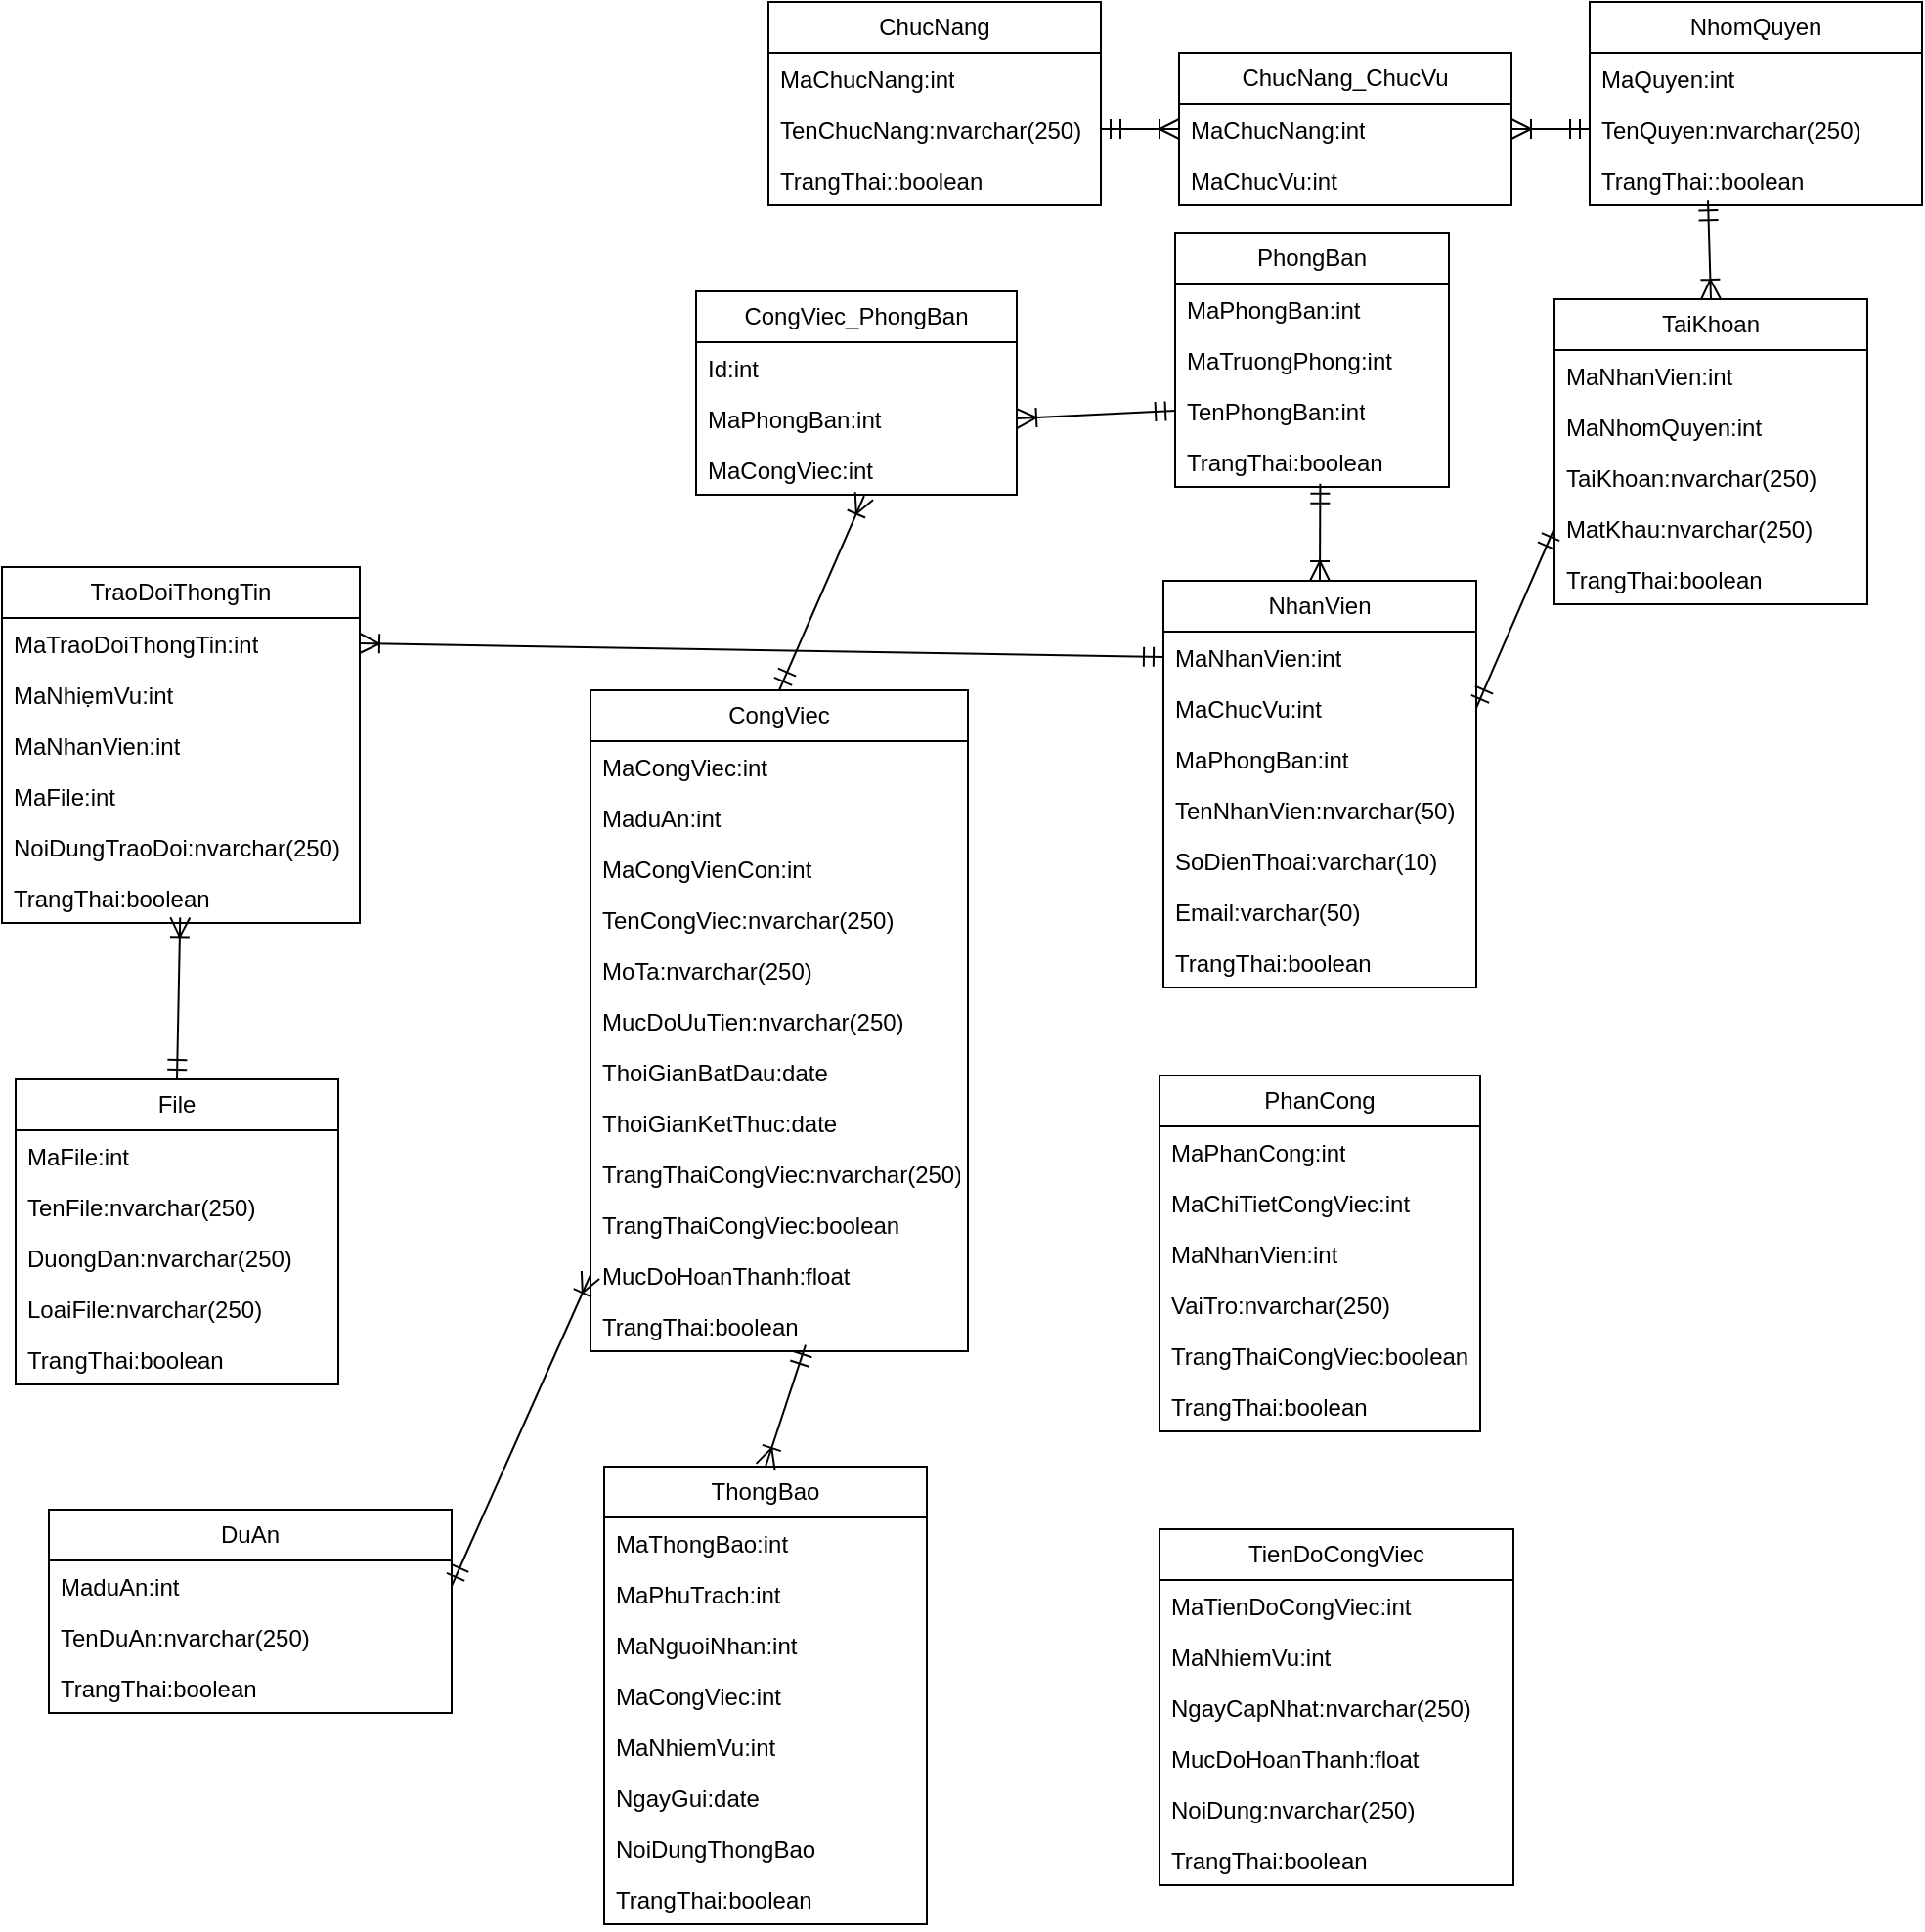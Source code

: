 <mxfile version="24.7.16">
  <diagram name="Trang-1" id="NxEfaZb_0KSmAVCfLcyf">
    <mxGraphModel dx="1006" dy="581" grid="0" gridSize="10" guides="1" tooltips="1" connect="1" arrows="1" fold="1" page="0" pageScale="1" pageWidth="1169" pageHeight="827" math="0" shadow="0">
      <root>
        <mxCell id="0" />
        <mxCell id="1" parent="0" />
        <mxCell id="usf8wN2vNSCNwpnewYWm-1" value="TaiKhoan" style="swimlane;fontStyle=0;childLayout=stackLayout;horizontal=1;startSize=26;fillColor=none;horizontalStack=0;resizeParent=1;resizeParentMax=0;resizeLast=0;collapsible=1;marginBottom=0;whiteSpace=wrap;html=1;" vertex="1" parent="1">
          <mxGeometry x="1078" y="221" width="160" height="156" as="geometry" />
        </mxCell>
        <mxCell id="usf8wN2vNSCNwpnewYWm-2" value="MaNhanVien:int" style="text;strokeColor=none;fillColor=none;align=left;verticalAlign=top;spacingLeft=4;spacingRight=4;overflow=hidden;rotatable=0;points=[[0,0.5],[1,0.5]];portConstraint=eastwest;whiteSpace=wrap;html=1;" vertex="1" parent="usf8wN2vNSCNwpnewYWm-1">
          <mxGeometry y="26" width="160" height="26" as="geometry" />
        </mxCell>
        <mxCell id="usf8wN2vNSCNwpnewYWm-3" value="MaNhomQuyen:int" style="text;strokeColor=none;fillColor=none;align=left;verticalAlign=top;spacingLeft=4;spacingRight=4;overflow=hidden;rotatable=0;points=[[0,0.5],[1,0.5]];portConstraint=eastwest;whiteSpace=wrap;html=1;" vertex="1" parent="usf8wN2vNSCNwpnewYWm-1">
          <mxGeometry y="52" width="160" height="26" as="geometry" />
        </mxCell>
        <mxCell id="usf8wN2vNSCNwpnewYWm-4" value="TaiKhoan:nvarchar(250)" style="text;strokeColor=none;fillColor=none;align=left;verticalAlign=top;spacingLeft=4;spacingRight=4;overflow=hidden;rotatable=0;points=[[0,0.5],[1,0.5]];portConstraint=eastwest;whiteSpace=wrap;html=1;" vertex="1" parent="usf8wN2vNSCNwpnewYWm-1">
          <mxGeometry y="78" width="160" height="26" as="geometry" />
        </mxCell>
        <mxCell id="usf8wN2vNSCNwpnewYWm-5" value="MatKhau:nvarchar(250)" style="text;strokeColor=none;fillColor=none;align=left;verticalAlign=top;spacingLeft=4;spacingRight=4;overflow=hidden;rotatable=0;points=[[0,0.5],[1,0.5]];portConstraint=eastwest;whiteSpace=wrap;html=1;" vertex="1" parent="usf8wN2vNSCNwpnewYWm-1">
          <mxGeometry y="104" width="160" height="26" as="geometry" />
        </mxCell>
        <mxCell id="usf8wN2vNSCNwpnewYWm-6" value="TrangThai:boolean" style="text;strokeColor=none;fillColor=none;align=left;verticalAlign=top;spacingLeft=4;spacingRight=4;overflow=hidden;rotatable=0;points=[[0,0.5],[1,0.5]];portConstraint=eastwest;whiteSpace=wrap;html=1;" vertex="1" parent="usf8wN2vNSCNwpnewYWm-1">
          <mxGeometry y="130" width="160" height="26" as="geometry" />
        </mxCell>
        <mxCell id="usf8wN2vNSCNwpnewYWm-7" value="PhongBan" style="swimlane;fontStyle=0;childLayout=stackLayout;horizontal=1;startSize=26;fillColor=none;horizontalStack=0;resizeParent=1;resizeParentMax=0;resizeLast=0;collapsible=1;marginBottom=0;whiteSpace=wrap;html=1;" vertex="1" parent="1">
          <mxGeometry x="884" y="187" width="140" height="130" as="geometry" />
        </mxCell>
        <mxCell id="usf8wN2vNSCNwpnewYWm-8" value="MaPhongBan:int" style="text;strokeColor=none;fillColor=none;align=left;verticalAlign=top;spacingLeft=4;spacingRight=4;overflow=hidden;rotatable=0;points=[[0,0.5],[1,0.5]];portConstraint=eastwest;whiteSpace=wrap;html=1;" vertex="1" parent="usf8wN2vNSCNwpnewYWm-7">
          <mxGeometry y="26" width="140" height="26" as="geometry" />
        </mxCell>
        <mxCell id="usf8wN2vNSCNwpnewYWm-123" value="MaTruongPhong:int" style="text;strokeColor=none;fillColor=none;align=left;verticalAlign=top;spacingLeft=4;spacingRight=4;overflow=hidden;rotatable=0;points=[[0,0.5],[1,0.5]];portConstraint=eastwest;whiteSpace=wrap;html=1;" vertex="1" parent="usf8wN2vNSCNwpnewYWm-7">
          <mxGeometry y="52" width="140" height="26" as="geometry" />
        </mxCell>
        <mxCell id="usf8wN2vNSCNwpnewYWm-9" value="TenPhongBan:int" style="text;strokeColor=none;fillColor=none;align=left;verticalAlign=top;spacingLeft=4;spacingRight=4;overflow=hidden;rotatable=0;points=[[0,0.5],[1,0.5]];portConstraint=eastwest;whiteSpace=wrap;html=1;" vertex="1" parent="usf8wN2vNSCNwpnewYWm-7">
          <mxGeometry y="78" width="140" height="26" as="geometry" />
        </mxCell>
        <mxCell id="usf8wN2vNSCNwpnewYWm-10" value="TrangThai:boolean" style="text;strokeColor=none;fillColor=none;align=left;verticalAlign=top;spacingLeft=4;spacingRight=4;overflow=hidden;rotatable=0;points=[[0,0.5],[1,0.5]];portConstraint=eastwest;whiteSpace=wrap;html=1;" vertex="1" parent="usf8wN2vNSCNwpnewYWm-7">
          <mxGeometry y="104" width="140" height="26" as="geometry" />
        </mxCell>
        <mxCell id="usf8wN2vNSCNwpnewYWm-11" style="edgeStyle=none;curved=1;rounded=0;orthogonalLoop=1;jettySize=auto;html=1;entryX=1;entryY=0.5;entryDx=0;entryDy=0;fontSize=12;startSize=8;endSize=8;" edge="1" parent="usf8wN2vNSCNwpnewYWm-7" source="usf8wN2vNSCNwpnewYWm-9" target="usf8wN2vNSCNwpnewYWm-9">
          <mxGeometry relative="1" as="geometry" />
        </mxCell>
        <mxCell id="usf8wN2vNSCNwpnewYWm-12" value="CongViec" style="swimlane;fontStyle=0;childLayout=stackLayout;horizontal=1;startSize=26;fillColor=none;horizontalStack=0;resizeParent=1;resizeParentMax=0;resizeLast=0;collapsible=1;marginBottom=0;whiteSpace=wrap;html=1;" vertex="1" parent="1">
          <mxGeometry x="585" y="421" width="193" height="338" as="geometry" />
        </mxCell>
        <mxCell id="usf8wN2vNSCNwpnewYWm-13" value="MaCongViec:int" style="text;strokeColor=none;fillColor=none;align=left;verticalAlign=top;spacingLeft=4;spacingRight=4;overflow=hidden;rotatable=0;points=[[0,0.5],[1,0.5]];portConstraint=eastwest;whiteSpace=wrap;html=1;" vertex="1" parent="usf8wN2vNSCNwpnewYWm-12">
          <mxGeometry y="26" width="193" height="26" as="geometry" />
        </mxCell>
        <mxCell id="usf8wN2vNSCNwpnewYWm-14" value="MaduAn:int" style="text;strokeColor=none;fillColor=none;align=left;verticalAlign=top;spacingLeft=4;spacingRight=4;overflow=hidden;rotatable=0;points=[[0,0.5],[1,0.5]];portConstraint=eastwest;whiteSpace=wrap;html=1;" vertex="1" parent="usf8wN2vNSCNwpnewYWm-12">
          <mxGeometry y="52" width="193" height="26" as="geometry" />
        </mxCell>
        <mxCell id="usf8wN2vNSCNwpnewYWm-126" value="MaCongVienCon:int" style="text;strokeColor=none;fillColor=none;align=left;verticalAlign=top;spacingLeft=4;spacingRight=4;overflow=hidden;rotatable=0;points=[[0,0.5],[1,0.5]];portConstraint=eastwest;whiteSpace=wrap;html=1;" vertex="1" parent="usf8wN2vNSCNwpnewYWm-12">
          <mxGeometry y="78" width="193" height="26" as="geometry" />
        </mxCell>
        <mxCell id="usf8wN2vNSCNwpnewYWm-15" value="TenCongViec:nvarchar(250)" style="text;strokeColor=none;fillColor=none;align=left;verticalAlign=top;spacingLeft=4;spacingRight=4;overflow=hidden;rotatable=0;points=[[0,0.5],[1,0.5]];portConstraint=eastwest;whiteSpace=wrap;html=1;" vertex="1" parent="usf8wN2vNSCNwpnewYWm-12">
          <mxGeometry y="104" width="193" height="26" as="geometry" />
        </mxCell>
        <mxCell id="usf8wN2vNSCNwpnewYWm-16" value="MoTa:nvarchar(250)" style="text;strokeColor=none;fillColor=none;align=left;verticalAlign=top;spacingLeft=4;spacingRight=4;overflow=hidden;rotatable=0;points=[[0,0.5],[1,0.5]];portConstraint=eastwest;whiteSpace=wrap;html=1;" vertex="1" parent="usf8wN2vNSCNwpnewYWm-12">
          <mxGeometry y="130" width="193" height="26" as="geometry" />
        </mxCell>
        <mxCell id="usf8wN2vNSCNwpnewYWm-17" value="MucDoUuTien:nvarchar(250)" style="text;strokeColor=none;fillColor=none;align=left;verticalAlign=top;spacingLeft=4;spacingRight=4;overflow=hidden;rotatable=0;points=[[0,0.5],[1,0.5]];portConstraint=eastwest;whiteSpace=wrap;html=1;" vertex="1" parent="usf8wN2vNSCNwpnewYWm-12">
          <mxGeometry y="156" width="193" height="26" as="geometry" />
        </mxCell>
        <mxCell id="usf8wN2vNSCNwpnewYWm-18" value="ThoiGianBatDau:date" style="text;strokeColor=none;fillColor=none;align=left;verticalAlign=top;spacingLeft=4;spacingRight=4;overflow=hidden;rotatable=0;points=[[0,0.5],[1,0.5]];portConstraint=eastwest;whiteSpace=wrap;html=1;" vertex="1" parent="usf8wN2vNSCNwpnewYWm-12">
          <mxGeometry y="182" width="193" height="26" as="geometry" />
        </mxCell>
        <mxCell id="usf8wN2vNSCNwpnewYWm-19" value="ThoiGianKetThuc:date" style="text;strokeColor=none;fillColor=none;align=left;verticalAlign=top;spacingLeft=4;spacingRight=4;overflow=hidden;rotatable=0;points=[[0,0.5],[1,0.5]];portConstraint=eastwest;whiteSpace=wrap;html=1;" vertex="1" parent="usf8wN2vNSCNwpnewYWm-12">
          <mxGeometry y="208" width="193" height="26" as="geometry" />
        </mxCell>
        <mxCell id="usf8wN2vNSCNwpnewYWm-20" value="TrangThaiCongViec:nvarchar(250)" style="text;strokeColor=none;fillColor=none;align=left;verticalAlign=top;spacingLeft=4;spacingRight=4;overflow=hidden;rotatable=0;points=[[0,0.5],[1,0.5]];portConstraint=eastwest;whiteSpace=wrap;html=1;" vertex="1" parent="usf8wN2vNSCNwpnewYWm-12">
          <mxGeometry y="234" width="193" height="26" as="geometry" />
        </mxCell>
        <mxCell id="usf8wN2vNSCNwpnewYWm-125" value="TrangThaiCongViec:boolean" style="text;strokeColor=none;fillColor=none;align=left;verticalAlign=top;spacingLeft=4;spacingRight=4;overflow=hidden;rotatable=0;points=[[0,0.5],[1,0.5]];portConstraint=eastwest;whiteSpace=wrap;html=1;" vertex="1" parent="usf8wN2vNSCNwpnewYWm-12">
          <mxGeometry y="260" width="193" height="26" as="geometry" />
        </mxCell>
        <mxCell id="usf8wN2vNSCNwpnewYWm-21" value="MucDoHoanThanh:float" style="text;strokeColor=none;fillColor=none;align=left;verticalAlign=top;spacingLeft=4;spacingRight=4;overflow=hidden;rotatable=0;points=[[0,0.5],[1,0.5]];portConstraint=eastwest;whiteSpace=wrap;html=1;" vertex="1" parent="usf8wN2vNSCNwpnewYWm-12">
          <mxGeometry y="286" width="193" height="26" as="geometry" />
        </mxCell>
        <mxCell id="usf8wN2vNSCNwpnewYWm-22" value="TrangThai:boolean" style="text;strokeColor=none;fillColor=none;align=left;verticalAlign=top;spacingLeft=4;spacingRight=4;overflow=hidden;rotatable=0;points=[[0,0.5],[1,0.5]];portConstraint=eastwest;whiteSpace=wrap;html=1;" vertex="1" parent="usf8wN2vNSCNwpnewYWm-12">
          <mxGeometry y="312" width="193" height="26" as="geometry" />
        </mxCell>
        <mxCell id="usf8wN2vNSCNwpnewYWm-23" value="ChucNang" style="swimlane;fontStyle=0;childLayout=stackLayout;horizontal=1;startSize=26;fillColor=none;horizontalStack=0;resizeParent=1;resizeParentMax=0;resizeLast=0;collapsible=1;marginBottom=0;whiteSpace=wrap;html=1;" vertex="1" parent="1">
          <mxGeometry x="676" y="69" width="170" height="104" as="geometry" />
        </mxCell>
        <mxCell id="usf8wN2vNSCNwpnewYWm-24" value="MaChucNang:int" style="text;strokeColor=none;fillColor=none;align=left;verticalAlign=top;spacingLeft=4;spacingRight=4;overflow=hidden;rotatable=0;points=[[0,0.5],[1,0.5]];portConstraint=eastwest;whiteSpace=wrap;html=1;" vertex="1" parent="usf8wN2vNSCNwpnewYWm-23">
          <mxGeometry y="26" width="170" height="26" as="geometry" />
        </mxCell>
        <mxCell id="usf8wN2vNSCNwpnewYWm-25" value="TenChucNang:nvarchar(250)" style="text;strokeColor=none;fillColor=none;align=left;verticalAlign=top;spacingLeft=4;spacingRight=4;overflow=hidden;rotatable=0;points=[[0,0.5],[1,0.5]];portConstraint=eastwest;whiteSpace=wrap;html=1;" vertex="1" parent="usf8wN2vNSCNwpnewYWm-23">
          <mxGeometry y="52" width="170" height="26" as="geometry" />
        </mxCell>
        <mxCell id="usf8wN2vNSCNwpnewYWm-26" value="TrangThai::boolean" style="text;strokeColor=none;fillColor=none;align=left;verticalAlign=top;spacingLeft=4;spacingRight=4;overflow=hidden;rotatable=0;points=[[0,0.5],[1,0.5]];portConstraint=eastwest;whiteSpace=wrap;html=1;" vertex="1" parent="usf8wN2vNSCNwpnewYWm-23">
          <mxGeometry y="78" width="170" height="26" as="geometry" />
        </mxCell>
        <mxCell id="usf8wN2vNSCNwpnewYWm-27" value="ChucNang_ChucVu" style="swimlane;fontStyle=0;childLayout=stackLayout;horizontal=1;startSize=26;fillColor=none;horizontalStack=0;resizeParent=1;resizeParentMax=0;resizeLast=0;collapsible=1;marginBottom=0;whiteSpace=wrap;html=1;" vertex="1" parent="1">
          <mxGeometry x="886" y="95" width="170" height="78" as="geometry" />
        </mxCell>
        <mxCell id="usf8wN2vNSCNwpnewYWm-28" value="MaChucNang:int" style="text;strokeColor=none;fillColor=none;align=left;verticalAlign=top;spacingLeft=4;spacingRight=4;overflow=hidden;rotatable=0;points=[[0,0.5],[1,0.5]];portConstraint=eastwest;whiteSpace=wrap;html=1;" vertex="1" parent="usf8wN2vNSCNwpnewYWm-27">
          <mxGeometry y="26" width="170" height="26" as="geometry" />
        </mxCell>
        <mxCell id="usf8wN2vNSCNwpnewYWm-29" value="MaChucVu:int" style="text;strokeColor=none;fillColor=none;align=left;verticalAlign=top;spacingLeft=4;spacingRight=4;overflow=hidden;rotatable=0;points=[[0,0.5],[1,0.5]];portConstraint=eastwest;whiteSpace=wrap;html=1;" vertex="1" parent="usf8wN2vNSCNwpnewYWm-27">
          <mxGeometry y="52" width="170" height="26" as="geometry" />
        </mxCell>
        <mxCell id="usf8wN2vNSCNwpnewYWm-30" value="NhomQuyen" style="swimlane;fontStyle=0;childLayout=stackLayout;horizontal=1;startSize=26;fillColor=none;horizontalStack=0;resizeParent=1;resizeParentMax=0;resizeLast=0;collapsible=1;marginBottom=0;whiteSpace=wrap;html=1;" vertex="1" parent="1">
          <mxGeometry x="1096" y="69" width="170" height="104" as="geometry" />
        </mxCell>
        <mxCell id="usf8wN2vNSCNwpnewYWm-31" value="MaQuyen:int" style="text;strokeColor=none;fillColor=none;align=left;verticalAlign=top;spacingLeft=4;spacingRight=4;overflow=hidden;rotatable=0;points=[[0,0.5],[1,0.5]];portConstraint=eastwest;whiteSpace=wrap;html=1;" vertex="1" parent="usf8wN2vNSCNwpnewYWm-30">
          <mxGeometry y="26" width="170" height="26" as="geometry" />
        </mxCell>
        <mxCell id="usf8wN2vNSCNwpnewYWm-32" value="TenQuyen:nvarchar(250)" style="text;strokeColor=none;fillColor=none;align=left;verticalAlign=top;spacingLeft=4;spacingRight=4;overflow=hidden;rotatable=0;points=[[0,0.5],[1,0.5]];portConstraint=eastwest;whiteSpace=wrap;html=1;" vertex="1" parent="usf8wN2vNSCNwpnewYWm-30">
          <mxGeometry y="52" width="170" height="26" as="geometry" />
        </mxCell>
        <mxCell id="usf8wN2vNSCNwpnewYWm-33" value="TrangThai::boolean" style="text;strokeColor=none;fillColor=none;align=left;verticalAlign=top;spacingLeft=4;spacingRight=4;overflow=hidden;rotatable=0;points=[[0,0.5],[1,0.5]];portConstraint=eastwest;whiteSpace=wrap;html=1;" vertex="1" parent="usf8wN2vNSCNwpnewYWm-30">
          <mxGeometry y="78" width="170" height="26" as="geometry" />
        </mxCell>
        <mxCell id="usf8wN2vNSCNwpnewYWm-34" style="edgeStyle=none;curved=1;rounded=0;orthogonalLoop=1;jettySize=auto;html=1;exitX=1;exitY=0.5;exitDx=0;exitDy=0;entryX=0;entryY=0.5;entryDx=0;entryDy=0;fontSize=12;startSize=8;endSize=8;endArrow=ERoneToMany;endFill=0;startArrow=ERmandOne;startFill=0;" edge="1" parent="1" source="usf8wN2vNSCNwpnewYWm-25" target="usf8wN2vNSCNwpnewYWm-28">
          <mxGeometry relative="1" as="geometry" />
        </mxCell>
        <mxCell id="usf8wN2vNSCNwpnewYWm-35" style="edgeStyle=none;curved=1;rounded=0;orthogonalLoop=1;jettySize=auto;html=1;exitX=1;exitY=0.5;exitDx=0;exitDy=0;entryX=0;entryY=0.5;entryDx=0;entryDy=0;fontSize=12;startSize=8;endSize=8;endArrow=ERmandOne;endFill=0;startArrow=ERoneToMany;startFill=0;" edge="1" parent="1" source="usf8wN2vNSCNwpnewYWm-28" target="usf8wN2vNSCNwpnewYWm-32">
          <mxGeometry relative="1" as="geometry" />
        </mxCell>
        <mxCell id="usf8wN2vNSCNwpnewYWm-36" style="edgeStyle=none;curved=1;rounded=0;orthogonalLoop=1;jettySize=auto;html=1;exitX=0.5;exitY=0;exitDx=0;exitDy=0;entryX=0.356;entryY=0.908;entryDx=0;entryDy=0;entryPerimeter=0;fontSize=12;startSize=8;endSize=8;endArrow=ERmandOne;endFill=0;startArrow=ERoneToMany;startFill=0;" edge="1" parent="1" source="usf8wN2vNSCNwpnewYWm-1" target="usf8wN2vNSCNwpnewYWm-33">
          <mxGeometry relative="1" as="geometry" />
        </mxCell>
        <mxCell id="usf8wN2vNSCNwpnewYWm-37" value="CongViec_PhongBan" style="swimlane;fontStyle=0;childLayout=stackLayout;horizontal=1;startSize=26;fillColor=none;horizontalStack=0;resizeParent=1;resizeParentMax=0;resizeLast=0;collapsible=1;marginBottom=0;whiteSpace=wrap;html=1;" vertex="1" parent="1">
          <mxGeometry x="639" y="217" width="164" height="104" as="geometry">
            <mxRectangle x="280" y="562" width="100" height="30" as="alternateBounds" />
          </mxGeometry>
        </mxCell>
        <mxCell id="usf8wN2vNSCNwpnewYWm-38" value="Id:int" style="text;strokeColor=none;fillColor=none;align=left;verticalAlign=top;spacingLeft=4;spacingRight=4;overflow=hidden;rotatable=0;points=[[0,0.5],[1,0.5]];portConstraint=eastwest;whiteSpace=wrap;html=1;" vertex="1" parent="usf8wN2vNSCNwpnewYWm-37">
          <mxGeometry y="26" width="164" height="26" as="geometry" />
        </mxCell>
        <mxCell id="usf8wN2vNSCNwpnewYWm-39" value="MaPhongBan:int" style="text;strokeColor=none;fillColor=none;align=left;verticalAlign=top;spacingLeft=4;spacingRight=4;overflow=hidden;rotatable=0;points=[[0,0.5],[1,0.5]];portConstraint=eastwest;whiteSpace=wrap;html=1;" vertex="1" parent="usf8wN2vNSCNwpnewYWm-37">
          <mxGeometry y="52" width="164" height="26" as="geometry" />
        </mxCell>
        <mxCell id="usf8wN2vNSCNwpnewYWm-40" value="MaCongViec:int" style="text;strokeColor=none;fillColor=none;align=left;verticalAlign=top;spacingLeft=4;spacingRight=4;overflow=hidden;rotatable=0;points=[[0,0.5],[1,0.5]];portConstraint=eastwest;whiteSpace=wrap;html=1;" vertex="1" parent="usf8wN2vNSCNwpnewYWm-37">
          <mxGeometry y="78" width="164" height="26" as="geometry" />
        </mxCell>
        <mxCell id="usf8wN2vNSCNwpnewYWm-41" style="edgeStyle=none;curved=1;rounded=0;orthogonalLoop=1;jettySize=auto;html=1;exitX=0.5;exitY=0;exitDx=0;exitDy=0;entryX=0.524;entryY=1.023;entryDx=0;entryDy=0;entryPerimeter=0;fontSize=12;startSize=8;endSize=8;endArrow=ERoneToMany;endFill=0;startArrow=ERmandOne;startFill=0;" edge="1" parent="1" source="usf8wN2vNSCNwpnewYWm-12" target="usf8wN2vNSCNwpnewYWm-40">
          <mxGeometry relative="1" as="geometry" />
        </mxCell>
        <mxCell id="usf8wN2vNSCNwpnewYWm-42" value="NhanVien" style="swimlane;fontStyle=0;childLayout=stackLayout;horizontal=1;startSize=26;fillColor=none;horizontalStack=0;resizeParent=1;resizeParentMax=0;resizeLast=0;collapsible=1;marginBottom=0;whiteSpace=wrap;html=1;" vertex="1" parent="1">
          <mxGeometry x="878" y="365" width="160" height="208" as="geometry" />
        </mxCell>
        <mxCell id="usf8wN2vNSCNwpnewYWm-43" value="MaNhanVien:int" style="text;strokeColor=none;fillColor=none;align=left;verticalAlign=top;spacingLeft=4;spacingRight=4;overflow=hidden;rotatable=0;points=[[0,0.5],[1,0.5]];portConstraint=eastwest;whiteSpace=wrap;html=1;" vertex="1" parent="usf8wN2vNSCNwpnewYWm-42">
          <mxGeometry y="26" width="160" height="26" as="geometry" />
        </mxCell>
        <mxCell id="usf8wN2vNSCNwpnewYWm-44" value="MaChucVu:int" style="text;strokeColor=none;fillColor=none;align=left;verticalAlign=top;spacingLeft=4;spacingRight=4;overflow=hidden;rotatable=0;points=[[0,0.5],[1,0.5]];portConstraint=eastwest;whiteSpace=wrap;html=1;" vertex="1" parent="usf8wN2vNSCNwpnewYWm-42">
          <mxGeometry y="52" width="160" height="26" as="geometry" />
        </mxCell>
        <mxCell id="usf8wN2vNSCNwpnewYWm-45" value="MaPhongBan:int" style="text;strokeColor=none;fillColor=none;align=left;verticalAlign=top;spacingLeft=4;spacingRight=4;overflow=hidden;rotatable=0;points=[[0,0.5],[1,0.5]];portConstraint=eastwest;whiteSpace=wrap;html=1;" vertex="1" parent="usf8wN2vNSCNwpnewYWm-42">
          <mxGeometry y="78" width="160" height="26" as="geometry" />
        </mxCell>
        <mxCell id="usf8wN2vNSCNwpnewYWm-46" value="TenNhanVien:nvarchar(50)" style="text;strokeColor=none;fillColor=none;align=left;verticalAlign=top;spacingLeft=4;spacingRight=4;overflow=hidden;rotatable=0;points=[[0,0.5],[1,0.5]];portConstraint=eastwest;whiteSpace=wrap;html=1;" vertex="1" parent="usf8wN2vNSCNwpnewYWm-42">
          <mxGeometry y="104" width="160" height="26" as="geometry" />
        </mxCell>
        <mxCell id="usf8wN2vNSCNwpnewYWm-47" value="SoDienThoai:varchar(10)" style="text;strokeColor=none;fillColor=none;align=left;verticalAlign=top;spacingLeft=4;spacingRight=4;overflow=hidden;rotatable=0;points=[[0,0.5],[1,0.5]];portConstraint=eastwest;whiteSpace=wrap;html=1;" vertex="1" parent="usf8wN2vNSCNwpnewYWm-42">
          <mxGeometry y="130" width="160" height="26" as="geometry" />
        </mxCell>
        <mxCell id="usf8wN2vNSCNwpnewYWm-48" value="Email:varchar(50)" style="text;strokeColor=none;fillColor=none;align=left;verticalAlign=top;spacingLeft=4;spacingRight=4;overflow=hidden;rotatable=0;points=[[0,0.5],[1,0.5]];portConstraint=eastwest;whiteSpace=wrap;html=1;" vertex="1" parent="usf8wN2vNSCNwpnewYWm-42">
          <mxGeometry y="156" width="160" height="26" as="geometry" />
        </mxCell>
        <mxCell id="usf8wN2vNSCNwpnewYWm-49" value="TrangThai:boolean" style="text;strokeColor=none;fillColor=none;align=left;verticalAlign=top;spacingLeft=4;spacingRight=4;overflow=hidden;rotatable=0;points=[[0,0.5],[1,0.5]];portConstraint=eastwest;whiteSpace=wrap;html=1;" vertex="1" parent="usf8wN2vNSCNwpnewYWm-42">
          <mxGeometry y="182" width="160" height="26" as="geometry" />
        </mxCell>
        <mxCell id="usf8wN2vNSCNwpnewYWm-50" style="edgeStyle=none;curved=1;rounded=0;orthogonalLoop=1;jettySize=auto;html=1;exitX=0.5;exitY=0;exitDx=0;exitDy=0;entryX=0.53;entryY=0.938;entryDx=0;entryDy=0;entryPerimeter=0;fontSize=12;startSize=8;endSize=8;startArrow=ERoneToMany;startFill=0;endArrow=ERmandOne;endFill=0;" edge="1" parent="1" source="usf8wN2vNSCNwpnewYWm-42" target="usf8wN2vNSCNwpnewYWm-10">
          <mxGeometry relative="1" as="geometry" />
        </mxCell>
        <mxCell id="usf8wN2vNSCNwpnewYWm-51" style="edgeStyle=none;curved=1;rounded=0;orthogonalLoop=1;jettySize=auto;html=1;exitX=1;exitY=0.5;exitDx=0;exitDy=0;entryX=0;entryY=0.5;entryDx=0;entryDy=0;fontSize=12;startSize=8;endSize=8;startArrow=ERoneToMany;startFill=0;endArrow=ERmandOne;endFill=0;" edge="1" parent="1" target="usf8wN2vNSCNwpnewYWm-9">
          <mxGeometry relative="1" as="geometry">
            <mxPoint x="803" y="282" as="sourcePoint" />
          </mxGeometry>
        </mxCell>
        <mxCell id="usf8wN2vNSCNwpnewYWm-52" style="edgeStyle=none;curved=1;rounded=0;orthogonalLoop=1;jettySize=auto;html=1;exitX=0;exitY=0.5;exitDx=0;exitDy=0;entryX=1;entryY=0.5;entryDx=0;entryDy=0;fontSize=12;startSize=8;endSize=8;startArrow=ERmandOne;startFill=0;endArrow=ERmandOne;endFill=0;" edge="1" parent="1" source="usf8wN2vNSCNwpnewYWm-5" target="usf8wN2vNSCNwpnewYWm-44">
          <mxGeometry relative="1" as="geometry" />
        </mxCell>
        <mxCell id="usf8wN2vNSCNwpnewYWm-64" value="PhanCong" style="swimlane;fontStyle=0;childLayout=stackLayout;horizontal=1;startSize=26;fillColor=none;horizontalStack=0;resizeParent=1;resizeParentMax=0;resizeLast=0;collapsible=1;marginBottom=0;whiteSpace=wrap;html=1;" vertex="1" parent="1">
          <mxGeometry x="876" y="618" width="164" height="182" as="geometry" />
        </mxCell>
        <mxCell id="usf8wN2vNSCNwpnewYWm-65" value="MaPhanCong:int" style="text;strokeColor=none;fillColor=none;align=left;verticalAlign=top;spacingLeft=4;spacingRight=4;overflow=hidden;rotatable=0;points=[[0,0.5],[1,0.5]];portConstraint=eastwest;whiteSpace=wrap;html=1;" vertex="1" parent="usf8wN2vNSCNwpnewYWm-64">
          <mxGeometry y="26" width="164" height="26" as="geometry" />
        </mxCell>
        <mxCell id="usf8wN2vNSCNwpnewYWm-66" value="MaChiTietCongViec:int" style="text;strokeColor=none;fillColor=none;align=left;verticalAlign=top;spacingLeft=4;spacingRight=4;overflow=hidden;rotatable=0;points=[[0,0.5],[1,0.5]];portConstraint=eastwest;whiteSpace=wrap;html=1;" vertex="1" parent="usf8wN2vNSCNwpnewYWm-64">
          <mxGeometry y="52" width="164" height="26" as="geometry" />
        </mxCell>
        <mxCell id="usf8wN2vNSCNwpnewYWm-67" value="MaNhanVien:int" style="text;strokeColor=none;fillColor=none;align=left;verticalAlign=top;spacingLeft=4;spacingRight=4;overflow=hidden;rotatable=0;points=[[0,0.5],[1,0.5]];portConstraint=eastwest;whiteSpace=wrap;html=1;" vertex="1" parent="usf8wN2vNSCNwpnewYWm-64">
          <mxGeometry y="78" width="164" height="26" as="geometry" />
        </mxCell>
        <mxCell id="usf8wN2vNSCNwpnewYWm-68" value="VaiTro:nvarchar(250)" style="text;strokeColor=none;fillColor=none;align=left;verticalAlign=top;spacingLeft=4;spacingRight=4;overflow=hidden;rotatable=0;points=[[0,0.5],[1,0.5]];portConstraint=eastwest;whiteSpace=wrap;html=1;" vertex="1" parent="usf8wN2vNSCNwpnewYWm-64">
          <mxGeometry y="104" width="164" height="26" as="geometry" />
        </mxCell>
        <mxCell id="usf8wN2vNSCNwpnewYWm-69" value="TrangThaiCongViec:boolean" style="text;strokeColor=none;fillColor=none;align=left;verticalAlign=top;spacingLeft=4;spacingRight=4;overflow=hidden;rotatable=0;points=[[0,0.5],[1,0.5]];portConstraint=eastwest;whiteSpace=wrap;html=1;" vertex="1" parent="usf8wN2vNSCNwpnewYWm-64">
          <mxGeometry y="130" width="164" height="26" as="geometry" />
        </mxCell>
        <mxCell id="usf8wN2vNSCNwpnewYWm-71" value="TrangThai:boolean" style="text;strokeColor=none;fillColor=none;align=left;verticalAlign=top;spacingLeft=4;spacingRight=4;overflow=hidden;rotatable=0;points=[[0,0.5],[1,0.5]];portConstraint=eastwest;whiteSpace=wrap;html=1;" vertex="1" parent="usf8wN2vNSCNwpnewYWm-64">
          <mxGeometry y="156" width="164" height="26" as="geometry" />
        </mxCell>
        <mxCell id="usf8wN2vNSCNwpnewYWm-82" value="TraoDoiThongTin" style="swimlane;fontStyle=0;childLayout=stackLayout;horizontal=1;startSize=26;fillColor=none;horizontalStack=0;resizeParent=1;resizeParentMax=0;resizeLast=0;collapsible=1;marginBottom=0;whiteSpace=wrap;html=1;" vertex="1" parent="1">
          <mxGeometry x="284" y="358" width="183" height="182" as="geometry" />
        </mxCell>
        <mxCell id="usf8wN2vNSCNwpnewYWm-83" value="MaTraoDoiThongTin:int" style="text;strokeColor=none;fillColor=none;align=left;verticalAlign=top;spacingLeft=4;spacingRight=4;overflow=hidden;rotatable=0;points=[[0,0.5],[1,0.5]];portConstraint=eastwest;whiteSpace=wrap;html=1;" vertex="1" parent="usf8wN2vNSCNwpnewYWm-82">
          <mxGeometry y="26" width="183" height="26" as="geometry" />
        </mxCell>
        <mxCell id="usf8wN2vNSCNwpnewYWm-84" value="MaNhiẹmVu:int" style="text;strokeColor=none;fillColor=none;align=left;verticalAlign=top;spacingLeft=4;spacingRight=4;overflow=hidden;rotatable=0;points=[[0,0.5],[1,0.5]];portConstraint=eastwest;whiteSpace=wrap;html=1;" vertex="1" parent="usf8wN2vNSCNwpnewYWm-82">
          <mxGeometry y="52" width="183" height="26" as="geometry" />
        </mxCell>
        <mxCell id="usf8wN2vNSCNwpnewYWm-85" value="MaNhanVien:int" style="text;strokeColor=none;fillColor=none;align=left;verticalAlign=top;spacingLeft=4;spacingRight=4;overflow=hidden;rotatable=0;points=[[0,0.5],[1,0.5]];portConstraint=eastwest;whiteSpace=wrap;html=1;" vertex="1" parent="usf8wN2vNSCNwpnewYWm-82">
          <mxGeometry y="78" width="183" height="26" as="geometry" />
        </mxCell>
        <mxCell id="usf8wN2vNSCNwpnewYWm-86" value="MaFile:int" style="text;strokeColor=none;fillColor=none;align=left;verticalAlign=top;spacingLeft=4;spacingRight=4;overflow=hidden;rotatable=0;points=[[0,0.5],[1,0.5]];portConstraint=eastwest;whiteSpace=wrap;html=1;" vertex="1" parent="usf8wN2vNSCNwpnewYWm-82">
          <mxGeometry y="104" width="183" height="26" as="geometry" />
        </mxCell>
        <mxCell id="usf8wN2vNSCNwpnewYWm-87" value="NoiDungTraoDoi:nvarchar(250)" style="text;strokeColor=none;fillColor=none;align=left;verticalAlign=top;spacingLeft=4;spacingRight=4;overflow=hidden;rotatable=0;points=[[0,0.5],[1,0.5]];portConstraint=eastwest;whiteSpace=wrap;html=1;" vertex="1" parent="usf8wN2vNSCNwpnewYWm-82">
          <mxGeometry y="130" width="183" height="26" as="geometry" />
        </mxCell>
        <mxCell id="usf8wN2vNSCNwpnewYWm-88" value="TrangThai:boolean" style="text;strokeColor=none;fillColor=none;align=left;verticalAlign=top;spacingLeft=4;spacingRight=4;overflow=hidden;rotatable=0;points=[[0,0.5],[1,0.5]];portConstraint=eastwest;whiteSpace=wrap;html=1;" vertex="1" parent="usf8wN2vNSCNwpnewYWm-82">
          <mxGeometry y="156" width="183" height="26" as="geometry" />
        </mxCell>
        <mxCell id="usf8wN2vNSCNwpnewYWm-89" value="File" style="swimlane;fontStyle=0;childLayout=stackLayout;horizontal=1;startSize=26;fillColor=none;horizontalStack=0;resizeParent=1;resizeParentMax=0;resizeLast=0;collapsible=1;marginBottom=0;whiteSpace=wrap;html=1;" vertex="1" parent="1">
          <mxGeometry x="291" y="620" width="165" height="156" as="geometry" />
        </mxCell>
        <mxCell id="usf8wN2vNSCNwpnewYWm-90" value="MaFile:int" style="text;strokeColor=none;fillColor=none;align=left;verticalAlign=top;spacingLeft=4;spacingRight=4;overflow=hidden;rotatable=0;points=[[0,0.5],[1,0.5]];portConstraint=eastwest;whiteSpace=wrap;html=1;" vertex="1" parent="usf8wN2vNSCNwpnewYWm-89">
          <mxGeometry y="26" width="165" height="26" as="geometry" />
        </mxCell>
        <mxCell id="usf8wN2vNSCNwpnewYWm-91" value="TenFile:nvarchar(250)" style="text;strokeColor=none;fillColor=none;align=left;verticalAlign=top;spacingLeft=4;spacingRight=4;overflow=hidden;rotatable=0;points=[[0,0.5],[1,0.5]];portConstraint=eastwest;whiteSpace=wrap;html=1;" vertex="1" parent="usf8wN2vNSCNwpnewYWm-89">
          <mxGeometry y="52" width="165" height="26" as="geometry" />
        </mxCell>
        <mxCell id="usf8wN2vNSCNwpnewYWm-92" value="DuongDan:nvarchar(250)" style="text;strokeColor=none;fillColor=none;align=left;verticalAlign=top;spacingLeft=4;spacingRight=4;overflow=hidden;rotatable=0;points=[[0,0.5],[1,0.5]];portConstraint=eastwest;whiteSpace=wrap;html=1;" vertex="1" parent="usf8wN2vNSCNwpnewYWm-89">
          <mxGeometry y="78" width="165" height="26" as="geometry" />
        </mxCell>
        <mxCell id="usf8wN2vNSCNwpnewYWm-93" value="LoaiFile:nvarchar(250)" style="text;strokeColor=none;fillColor=none;align=left;verticalAlign=top;spacingLeft=4;spacingRight=4;overflow=hidden;rotatable=0;points=[[0,0.5],[1,0.5]];portConstraint=eastwest;whiteSpace=wrap;html=1;" vertex="1" parent="usf8wN2vNSCNwpnewYWm-89">
          <mxGeometry y="104" width="165" height="26" as="geometry" />
        </mxCell>
        <mxCell id="usf8wN2vNSCNwpnewYWm-94" value="TrangThai:boolean" style="text;strokeColor=none;fillColor=none;align=left;verticalAlign=top;spacingLeft=4;spacingRight=4;overflow=hidden;rotatable=0;points=[[0,0.5],[1,0.5]];portConstraint=eastwest;whiteSpace=wrap;html=1;" vertex="1" parent="usf8wN2vNSCNwpnewYWm-89">
          <mxGeometry y="130" width="165" height="26" as="geometry" />
        </mxCell>
        <mxCell id="usf8wN2vNSCNwpnewYWm-96" style="edgeStyle=none;curved=1;rounded=0;orthogonalLoop=1;jettySize=auto;html=1;exitX=0.5;exitY=0;exitDx=0;exitDy=0;entryX=0.498;entryY=0.892;entryDx=0;entryDy=0;entryPerimeter=0;fontSize=12;startSize=8;endSize=8;endArrow=ERoneToMany;endFill=0;startArrow=ERmandOne;startFill=0;" edge="1" parent="1" source="usf8wN2vNSCNwpnewYWm-89" target="usf8wN2vNSCNwpnewYWm-88">
          <mxGeometry relative="1" as="geometry" />
        </mxCell>
        <mxCell id="usf8wN2vNSCNwpnewYWm-97" style="edgeStyle=none;curved=1;rounded=0;orthogonalLoop=1;jettySize=auto;html=1;exitX=1;exitY=0.5;exitDx=0;exitDy=0;entryX=0;entryY=0.5;entryDx=0;entryDy=0;fontSize=12;startSize=8;endSize=8;startArrow=ERoneToMany;startFill=0;endArrow=ERmandOne;endFill=0;" edge="1" parent="1" source="usf8wN2vNSCNwpnewYWm-83" target="usf8wN2vNSCNwpnewYWm-43">
          <mxGeometry relative="1" as="geometry" />
        </mxCell>
        <mxCell id="usf8wN2vNSCNwpnewYWm-98" value="TienDoCongViec" style="swimlane;fontStyle=0;childLayout=stackLayout;horizontal=1;startSize=26;fillColor=none;horizontalStack=0;resizeParent=1;resizeParentMax=0;resizeLast=0;collapsible=1;marginBottom=0;whiteSpace=wrap;html=1;" vertex="1" parent="1">
          <mxGeometry x="876" y="850" width="181" height="182" as="geometry" />
        </mxCell>
        <mxCell id="usf8wN2vNSCNwpnewYWm-99" value="MaTienDoCongViec:int" style="text;strokeColor=none;fillColor=none;align=left;verticalAlign=top;spacingLeft=4;spacingRight=4;overflow=hidden;rotatable=0;points=[[0,0.5],[1,0.5]];portConstraint=eastwest;whiteSpace=wrap;html=1;" vertex="1" parent="usf8wN2vNSCNwpnewYWm-98">
          <mxGeometry y="26" width="181" height="26" as="geometry" />
        </mxCell>
        <mxCell id="usf8wN2vNSCNwpnewYWm-100" value="MaNhiemVu:int" style="text;strokeColor=none;fillColor=none;align=left;verticalAlign=top;spacingLeft=4;spacingRight=4;overflow=hidden;rotatable=0;points=[[0,0.5],[1,0.5]];portConstraint=eastwest;whiteSpace=wrap;html=1;" vertex="1" parent="usf8wN2vNSCNwpnewYWm-98">
          <mxGeometry y="52" width="181" height="26" as="geometry" />
        </mxCell>
        <mxCell id="usf8wN2vNSCNwpnewYWm-101" value="NgayCapNhat:nvarchar(250)" style="text;strokeColor=none;fillColor=none;align=left;verticalAlign=top;spacingLeft=4;spacingRight=4;overflow=hidden;rotatable=0;points=[[0,0.5],[1,0.5]];portConstraint=eastwest;whiteSpace=wrap;html=1;" vertex="1" parent="usf8wN2vNSCNwpnewYWm-98">
          <mxGeometry y="78" width="181" height="26" as="geometry" />
        </mxCell>
        <mxCell id="usf8wN2vNSCNwpnewYWm-102" value="MucDoHoanThanh:float" style="text;strokeColor=none;fillColor=none;align=left;verticalAlign=top;spacingLeft=4;spacingRight=4;overflow=hidden;rotatable=0;points=[[0,0.5],[1,0.5]];portConstraint=eastwest;whiteSpace=wrap;html=1;" vertex="1" parent="usf8wN2vNSCNwpnewYWm-98">
          <mxGeometry y="104" width="181" height="26" as="geometry" />
        </mxCell>
        <mxCell id="usf8wN2vNSCNwpnewYWm-103" value="NoiDung:nvarchar(250)" style="text;strokeColor=none;fillColor=none;align=left;verticalAlign=top;spacingLeft=4;spacingRight=4;overflow=hidden;rotatable=0;points=[[0,0.5],[1,0.5]];portConstraint=eastwest;whiteSpace=wrap;html=1;" vertex="1" parent="usf8wN2vNSCNwpnewYWm-98">
          <mxGeometry y="130" width="181" height="26" as="geometry" />
        </mxCell>
        <mxCell id="usf8wN2vNSCNwpnewYWm-104" value="TrangThai:boolean" style="text;strokeColor=none;fillColor=none;align=left;verticalAlign=top;spacingLeft=4;spacingRight=4;overflow=hidden;rotatable=0;points=[[0,0.5],[1,0.5]];portConstraint=eastwest;whiteSpace=wrap;html=1;" vertex="1" parent="usf8wN2vNSCNwpnewYWm-98">
          <mxGeometry y="156" width="181" height="26" as="geometry" />
        </mxCell>
        <mxCell id="usf8wN2vNSCNwpnewYWm-106" value="ThongBao" style="swimlane;fontStyle=0;childLayout=stackLayout;horizontal=1;startSize=26;fillColor=none;horizontalStack=0;resizeParent=1;resizeParentMax=0;resizeLast=0;collapsible=1;marginBottom=0;whiteSpace=wrap;html=1;" vertex="1" parent="1">
          <mxGeometry x="592" y="818" width="165" height="234" as="geometry" />
        </mxCell>
        <mxCell id="usf8wN2vNSCNwpnewYWm-107" value="MaThongBao:int" style="text;strokeColor=none;fillColor=none;align=left;verticalAlign=top;spacingLeft=4;spacingRight=4;overflow=hidden;rotatable=0;points=[[0,0.5],[1,0.5]];portConstraint=eastwest;whiteSpace=wrap;html=1;" vertex="1" parent="usf8wN2vNSCNwpnewYWm-106">
          <mxGeometry y="26" width="165" height="26" as="geometry" />
        </mxCell>
        <mxCell id="usf8wN2vNSCNwpnewYWm-108" value="MaPhuTrach:int" style="text;strokeColor=none;fillColor=none;align=left;verticalAlign=top;spacingLeft=4;spacingRight=4;overflow=hidden;rotatable=0;points=[[0,0.5],[1,0.5]];portConstraint=eastwest;whiteSpace=wrap;html=1;" vertex="1" parent="usf8wN2vNSCNwpnewYWm-106">
          <mxGeometry y="52" width="165" height="26" as="geometry" />
        </mxCell>
        <mxCell id="usf8wN2vNSCNwpnewYWm-109" value="MaNguoiNhan:int" style="text;strokeColor=none;fillColor=none;align=left;verticalAlign=top;spacingLeft=4;spacingRight=4;overflow=hidden;rotatable=0;points=[[0,0.5],[1,0.5]];portConstraint=eastwest;whiteSpace=wrap;html=1;" vertex="1" parent="usf8wN2vNSCNwpnewYWm-106">
          <mxGeometry y="78" width="165" height="26" as="geometry" />
        </mxCell>
        <mxCell id="usf8wN2vNSCNwpnewYWm-110" value="MaCongViec:int" style="text;strokeColor=none;fillColor=none;align=left;verticalAlign=top;spacingLeft=4;spacingRight=4;overflow=hidden;rotatable=0;points=[[0,0.5],[1,0.5]];portConstraint=eastwest;whiteSpace=wrap;html=1;" vertex="1" parent="usf8wN2vNSCNwpnewYWm-106">
          <mxGeometry y="104" width="165" height="26" as="geometry" />
        </mxCell>
        <mxCell id="usf8wN2vNSCNwpnewYWm-111" value="MaNhiemVu:int" style="text;strokeColor=none;fillColor=none;align=left;verticalAlign=top;spacingLeft=4;spacingRight=4;overflow=hidden;rotatable=0;points=[[0,0.5],[1,0.5]];portConstraint=eastwest;whiteSpace=wrap;html=1;" vertex="1" parent="usf8wN2vNSCNwpnewYWm-106">
          <mxGeometry y="130" width="165" height="26" as="geometry" />
        </mxCell>
        <mxCell id="usf8wN2vNSCNwpnewYWm-112" value="NgayGui:date" style="text;strokeColor=none;fillColor=none;align=left;verticalAlign=top;spacingLeft=4;spacingRight=4;overflow=hidden;rotatable=0;points=[[0,0.5],[1,0.5]];portConstraint=eastwest;whiteSpace=wrap;html=1;" vertex="1" parent="usf8wN2vNSCNwpnewYWm-106">
          <mxGeometry y="156" width="165" height="26" as="geometry" />
        </mxCell>
        <mxCell id="usf8wN2vNSCNwpnewYWm-113" value="NoiDungThongBao" style="text;strokeColor=none;fillColor=none;align=left;verticalAlign=top;spacingLeft=4;spacingRight=4;overflow=hidden;rotatable=0;points=[[0,0.5],[1,0.5]];portConstraint=eastwest;whiteSpace=wrap;html=1;" vertex="1" parent="usf8wN2vNSCNwpnewYWm-106">
          <mxGeometry y="182" width="165" height="26" as="geometry" />
        </mxCell>
        <mxCell id="usf8wN2vNSCNwpnewYWm-114" value="TrangThai:boolean" style="text;strokeColor=none;fillColor=none;align=left;verticalAlign=top;spacingLeft=4;spacingRight=4;overflow=hidden;rotatable=0;points=[[0,0.5],[1,0.5]];portConstraint=eastwest;whiteSpace=wrap;html=1;" vertex="1" parent="usf8wN2vNSCNwpnewYWm-106">
          <mxGeometry y="208" width="165" height="26" as="geometry" />
        </mxCell>
        <mxCell id="usf8wN2vNSCNwpnewYWm-116" style="edgeStyle=none;curved=1;rounded=0;orthogonalLoop=1;jettySize=auto;html=1;exitX=0.5;exitY=0;exitDx=0;exitDy=0;entryX=0.57;entryY=0.877;entryDx=0;entryDy=0;entryPerimeter=0;fontSize=12;startSize=8;endSize=8;startArrow=ERoneToMany;startFill=0;endArrow=ERmandOne;endFill=0;" edge="1" parent="1" source="usf8wN2vNSCNwpnewYWm-106" target="usf8wN2vNSCNwpnewYWm-22">
          <mxGeometry relative="1" as="geometry" />
        </mxCell>
        <mxCell id="usf8wN2vNSCNwpnewYWm-118" value="DuAn" style="swimlane;fontStyle=0;childLayout=stackLayout;horizontal=1;startSize=26;fillColor=none;horizontalStack=0;resizeParent=1;resizeParentMax=0;resizeLast=0;collapsible=1;marginBottom=0;whiteSpace=wrap;html=1;" vertex="1" parent="1">
          <mxGeometry x="308" y="840" width="206" height="104" as="geometry" />
        </mxCell>
        <mxCell id="usf8wN2vNSCNwpnewYWm-119" value="MaduAn:int" style="text;strokeColor=none;fillColor=none;align=left;verticalAlign=top;spacingLeft=4;spacingRight=4;overflow=hidden;rotatable=0;points=[[0,0.5],[1,0.5]];portConstraint=eastwest;whiteSpace=wrap;html=1;" vertex="1" parent="usf8wN2vNSCNwpnewYWm-118">
          <mxGeometry y="26" width="206" height="26" as="geometry" />
        </mxCell>
        <mxCell id="usf8wN2vNSCNwpnewYWm-120" value="TenDuAn:nvarchar(250)" style="text;strokeColor=none;fillColor=none;align=left;verticalAlign=top;spacingLeft=4;spacingRight=4;overflow=hidden;rotatable=0;points=[[0,0.5],[1,0.5]];portConstraint=eastwest;whiteSpace=wrap;html=1;" vertex="1" parent="usf8wN2vNSCNwpnewYWm-118">
          <mxGeometry y="52" width="206" height="26" as="geometry" />
        </mxCell>
        <mxCell id="usf8wN2vNSCNwpnewYWm-121" value="TrangThai:boolean" style="text;strokeColor=none;fillColor=none;align=left;verticalAlign=top;spacingLeft=4;spacingRight=4;overflow=hidden;rotatable=0;points=[[0,0.5],[1,0.5]];portConstraint=eastwest;whiteSpace=wrap;html=1;" vertex="1" parent="usf8wN2vNSCNwpnewYWm-118">
          <mxGeometry y="78" width="206" height="26" as="geometry" />
        </mxCell>
        <mxCell id="usf8wN2vNSCNwpnewYWm-122" style="edgeStyle=none;curved=1;rounded=0;orthogonalLoop=1;jettySize=auto;html=1;exitX=1;exitY=0.5;exitDx=0;exitDy=0;entryX=0;entryY=0.5;entryDx=0;entryDy=0;fontSize=12;startSize=8;endSize=8;endArrow=ERoneToMany;endFill=0;startArrow=ERmandOne;startFill=0;" edge="1" parent="1" source="usf8wN2vNSCNwpnewYWm-119" target="usf8wN2vNSCNwpnewYWm-21">
          <mxGeometry relative="1" as="geometry" />
        </mxCell>
      </root>
    </mxGraphModel>
  </diagram>
</mxfile>
